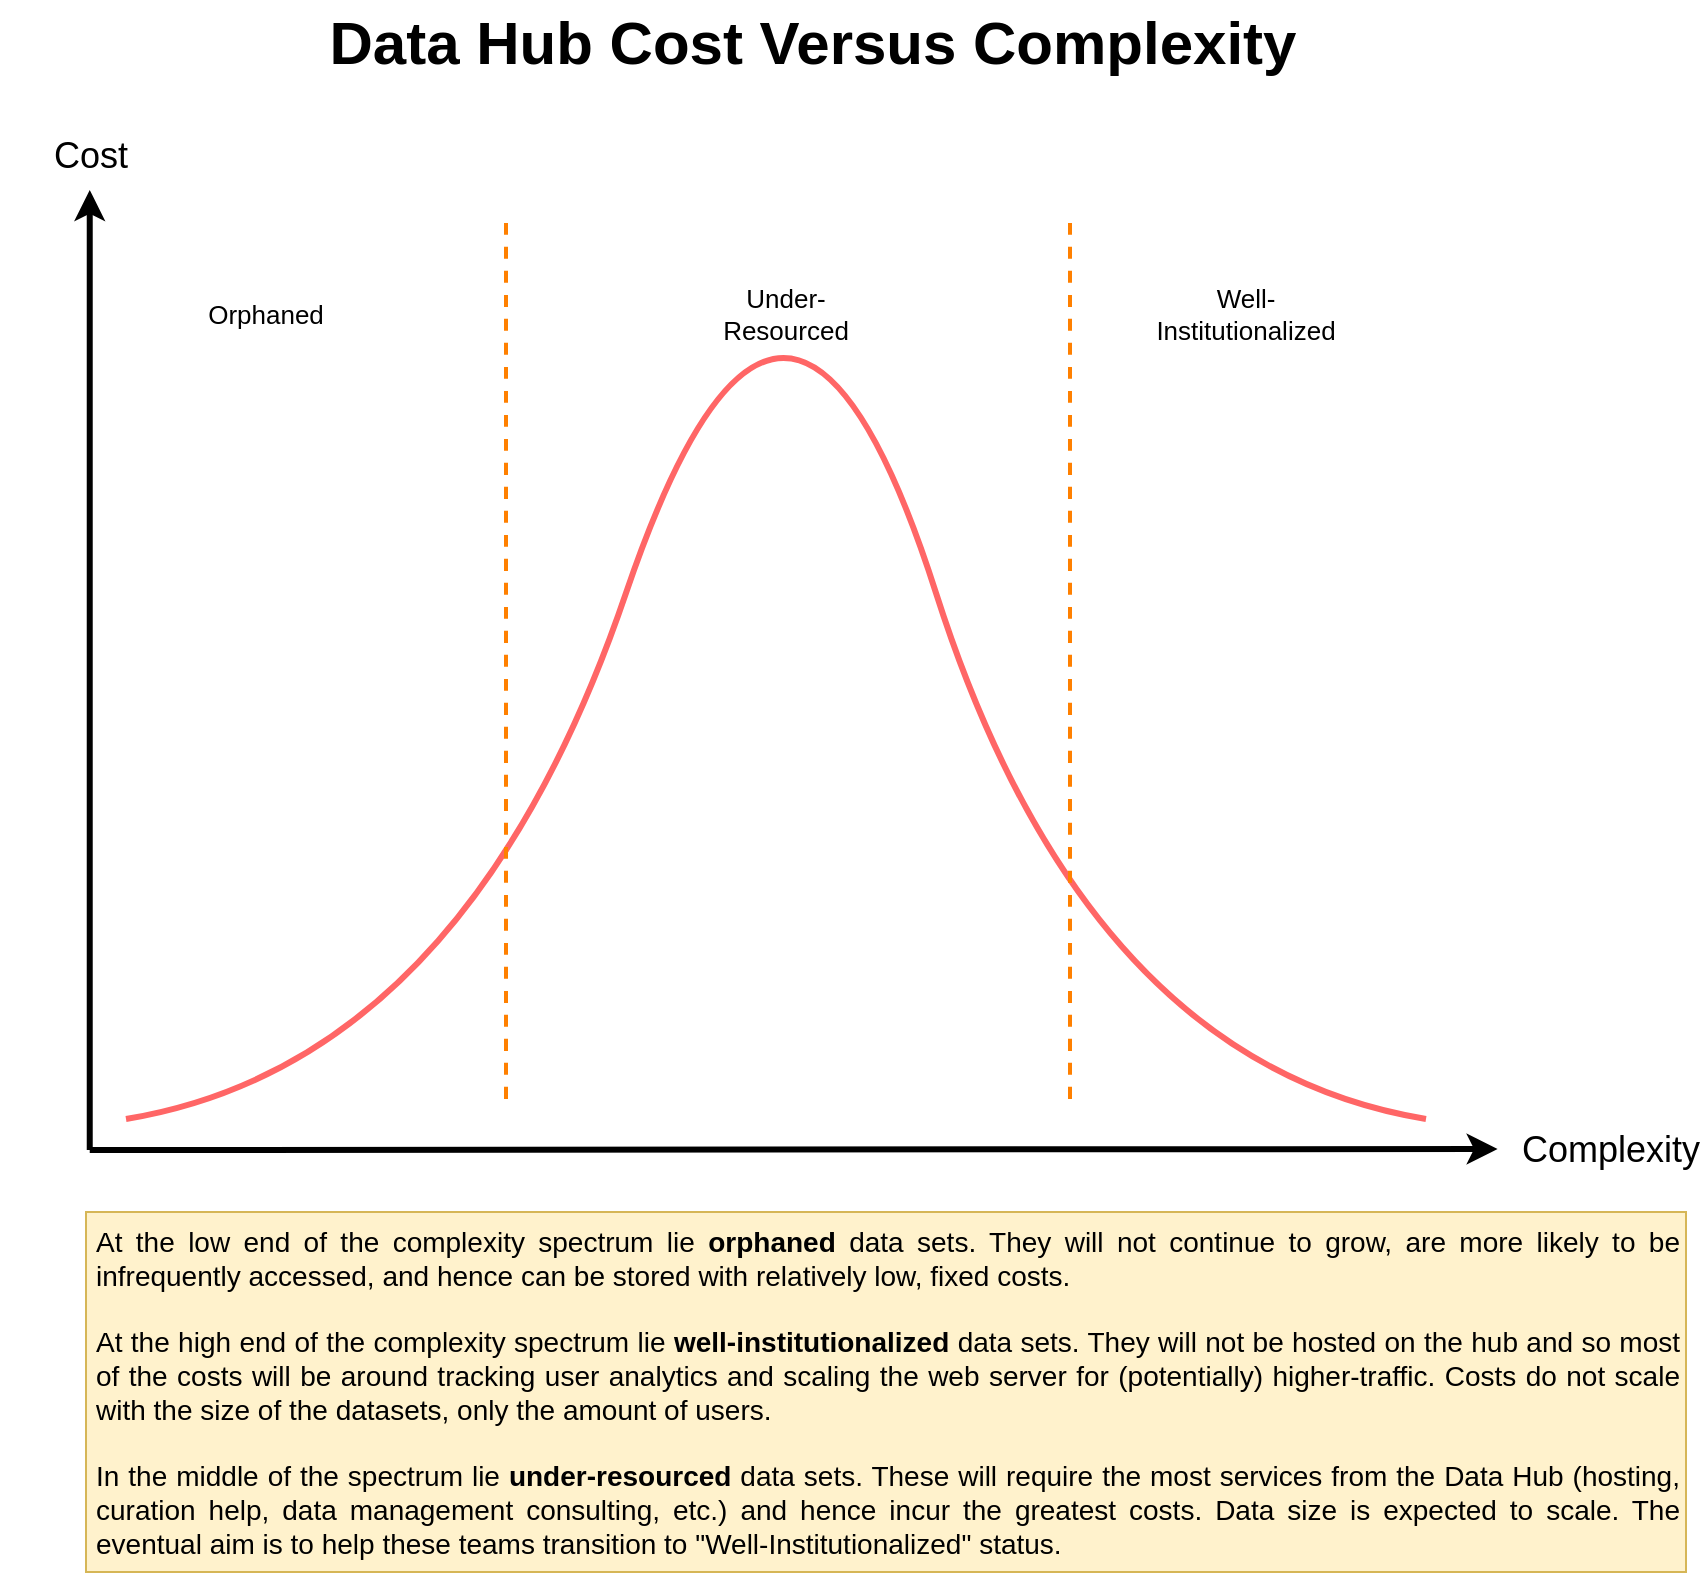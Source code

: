 <mxfile version="20.4.0" type="github">
  <diagram id="07fea595-8f29-1299-0266-81d95cde20df" name="Page-1">
    <mxGraphModel dx="-916" dy="-111" grid="1" gridSize="10" guides="1" tooltips="1" connect="1" arrows="1" fold="1" page="1" pageScale="1" pageWidth="1169" pageHeight="827" background="none" math="0" shadow="0">
      <root>
        <mxCell id="0" />
        <mxCell id="1" parent="0" />
        <mxCell id="749" value="Data Hub Cost Versus Complexity" style="text;spacingTop=-5;align=center;verticalAlign=middle;fontSize=30;fontStyle=1;html=1;points=[]" parent="1" vertex="1">
          <mxGeometry x="2437.5" y="854.5" width="810" height="45" as="geometry" />
        </mxCell>
        <mxCell id="k2BHmzrAgpWdPYKoDZJQ-762" value="" style="group" parent="1" vertex="1" connectable="0">
          <mxGeometry x="2440" y="920" width="840" height="517" as="geometry" />
        </mxCell>
        <mxCell id="k2BHmzrAgpWdPYKoDZJQ-753" value="" style="group" parent="k2BHmzrAgpWdPYKoDZJQ-762" vertex="1" connectable="0">
          <mxGeometry width="840" height="517" as="geometry" />
        </mxCell>
        <mxCell id="727" value="" style="edgeStyle=none;html=1;fontColor=#000000;strokeWidth=3;strokeColor=#000000;" parent="k2BHmzrAgpWdPYKoDZJQ-753" edge="1">
          <mxGeometry width="100" height="100" relative="1" as="geometry">
            <mxPoint x="41.869" y="509" as="sourcePoint" />
            <mxPoint x="41.869" y="29" as="targetPoint" />
          </mxGeometry>
        </mxCell>
        <mxCell id="735" value="Complexity" style="text;spacingTop=-5;html=1;fontSize=18;fontStyle=0;points=[];strokeColor=none;" parent="k2BHmzrAgpWdPYKoDZJQ-753" vertex="1">
          <mxGeometry x="756.262" y="497" width="83.738" height="20" as="geometry" />
        </mxCell>
        <mxCell id="745" value="&lt;div align=&quot;center&quot;&gt;Cost&lt;/div&gt;" style="text;spacingTop=-5;html=1;fontSize=18;fontStyle=0;points=[];align=center;" parent="k2BHmzrAgpWdPYKoDZJQ-753" vertex="1">
          <mxGeometry width="83.738" height="20" as="geometry" />
        </mxCell>
        <mxCell id="k2BHmzrAgpWdPYKoDZJQ-752" value="" style="edgeStyle=none;html=1;fontColor=#000000;strokeWidth=3;strokeColor=#000000;" parent="k2BHmzrAgpWdPYKoDZJQ-753" edge="1">
          <mxGeometry width="100" height="100" relative="1" as="geometry">
            <mxPoint x="41.869" y="509" as="sourcePoint" />
            <mxPoint x="745.794" y="508.5" as="targetPoint" />
          </mxGeometry>
        </mxCell>
        <mxCell id="k2BHmzrAgpWdPYKoDZJQ-754" value="" style="endArrow=none;html=1;fontSize=13;strokeWidth=3;strokeColor=#FF6666;curved=1;startArrow=none;startFill=0;" parent="k2BHmzrAgpWdPYKoDZJQ-753" edge="1">
          <mxGeometry width="50" height="50" relative="1" as="geometry">
            <mxPoint x="60" y="493.5" as="sourcePoint" />
            <mxPoint x="710" y="493.5" as="targetPoint" />
            <Array as="points">
              <mxPoint x="230" y="465.5" />
              <mxPoint x="390" y="-4.5" />
              <mxPoint x="540" y="465.5" />
            </Array>
          </mxGeometry>
        </mxCell>
        <mxCell id="k2BHmzrAgpWdPYKoDZJQ-757" value="" style="endArrow=none;dashed=1;html=1;strokeWidth=2;strokeColor=#FF8000;fontSize=13;curved=1;" parent="k2BHmzrAgpWdPYKoDZJQ-753" edge="1">
          <mxGeometry width="50" height="50" relative="1" as="geometry">
            <mxPoint x="532" y="45.5" as="sourcePoint" />
            <mxPoint x="532" y="485.5" as="targetPoint" />
          </mxGeometry>
        </mxCell>
        <mxCell id="k2BHmzrAgpWdPYKoDZJQ-758" value="Orphaned" style="text;html=1;strokeColor=none;fillColor=none;align=center;verticalAlign=middle;whiteSpace=wrap;rounded=0;fontSize=13;" parent="k2BHmzrAgpWdPYKoDZJQ-753" vertex="1">
          <mxGeometry x="100" y="75.5" width="60" height="30" as="geometry" />
        </mxCell>
        <mxCell id="k2BHmzrAgpWdPYKoDZJQ-761" value="Well-Institutionalized" style="text;html=1;strokeColor=none;fillColor=none;align=center;verticalAlign=middle;whiteSpace=wrap;rounded=0;fontSize=13;" parent="k2BHmzrAgpWdPYKoDZJQ-753" vertex="1">
          <mxGeometry x="570" y="75.5" width="100" height="30" as="geometry" />
        </mxCell>
        <mxCell id="k2BHmzrAgpWdPYKoDZJQ-760" value="Under-Resourced" style="text;html=1;strokeColor=none;fillColor=none;align=center;verticalAlign=middle;whiteSpace=wrap;rounded=0;fontSize=13;" parent="k2BHmzrAgpWdPYKoDZJQ-753" vertex="1">
          <mxGeometry x="360" y="75.5" width="60" height="30" as="geometry" />
        </mxCell>
        <mxCell id="k2BHmzrAgpWdPYKoDZJQ-756" value="" style="endArrow=none;dashed=1;html=1;strokeWidth=2;strokeColor=#FF8000;fontSize=13;curved=1;" parent="k2BHmzrAgpWdPYKoDZJQ-762" edge="1">
          <mxGeometry width="50" height="50" relative="1" as="geometry">
            <mxPoint x="250" y="45.5" as="sourcePoint" />
            <mxPoint x="250" y="485.5" as="targetPoint" />
          </mxGeometry>
        </mxCell>
        <mxCell id="k2BHmzrAgpWdPYKoDZJQ-764" value="&lt;div style=&quot;font-size: 14px;&quot; align=&quot;justify&quot;&gt;&lt;font style=&quot;font-size: 14px;&quot;&gt;&lt;br&gt;&lt;/font&gt;&lt;/div&gt;&lt;div style=&quot;font-size: 14px;&quot; align=&quot;justify&quot;&gt;&lt;font style=&quot;font-size: 14px;&quot;&gt;At the low end of the complexity spectrum lie &lt;b&gt;orphaned&lt;/b&gt; data sets. They will not continue to grow, are more likely to be infrequently accessed, and hence can be stored with relatively low, fixed costs. &lt;br&gt;&lt;/font&gt;&lt;/div&gt;&lt;div style=&quot;font-size: 14px;&quot; align=&quot;justify&quot;&gt;&lt;font style=&quot;font-size: 14px;&quot;&gt;&lt;br&gt;&lt;/font&gt;&lt;/div&gt;&lt;div style=&quot;font-size: 14px;&quot; align=&quot;justify&quot;&gt;&lt;font style=&quot;font-size: 14px;&quot;&gt;At the high end of the complexity spectrum lie &lt;b&gt;well-institutionalized&lt;/b&gt; data sets. They will not be hosted on the hub and so most of the costs will be around tracking user analytics and scaling the web server for (potentially) higher-traffic. Costs do not scale with the size of the datasets, only the amount of users.&lt;/font&gt;&lt;/div&gt;&lt;div style=&quot;font-size: 14px;&quot; align=&quot;justify&quot;&gt;&lt;font style=&quot;font-size: 14px;&quot;&gt;&lt;br&gt;&lt;/font&gt;&lt;/div&gt;&lt;div style=&quot;font-size: 14px;&quot; align=&quot;justify&quot;&gt;&lt;font style=&quot;font-size: 14px;&quot;&gt;In the middle of the spectrum lie &lt;b&gt;under-resourced&lt;/b&gt; data sets. These will  require the most services from the Data Hub (hosting, curation help, data management consulting, etc.) and hence incur the greatest costs. Data size is expected to scale. The eventual aim is to help these teams transition to &quot;Well-Institutionalized&quot; status.&lt;br&gt;&lt;/font&gt;&lt;/div&gt;" style="text;html=1;strokeColor=#d6b656;fillColor=#fff2cc;spacing=5;spacingTop=-20;whiteSpace=wrap;overflow=hidden;rounded=0;fontSize=13;" parent="1" vertex="1">
          <mxGeometry x="2480" y="1460" width="800" height="180" as="geometry" />
        </mxCell>
      </root>
    </mxGraphModel>
  </diagram>
</mxfile>
